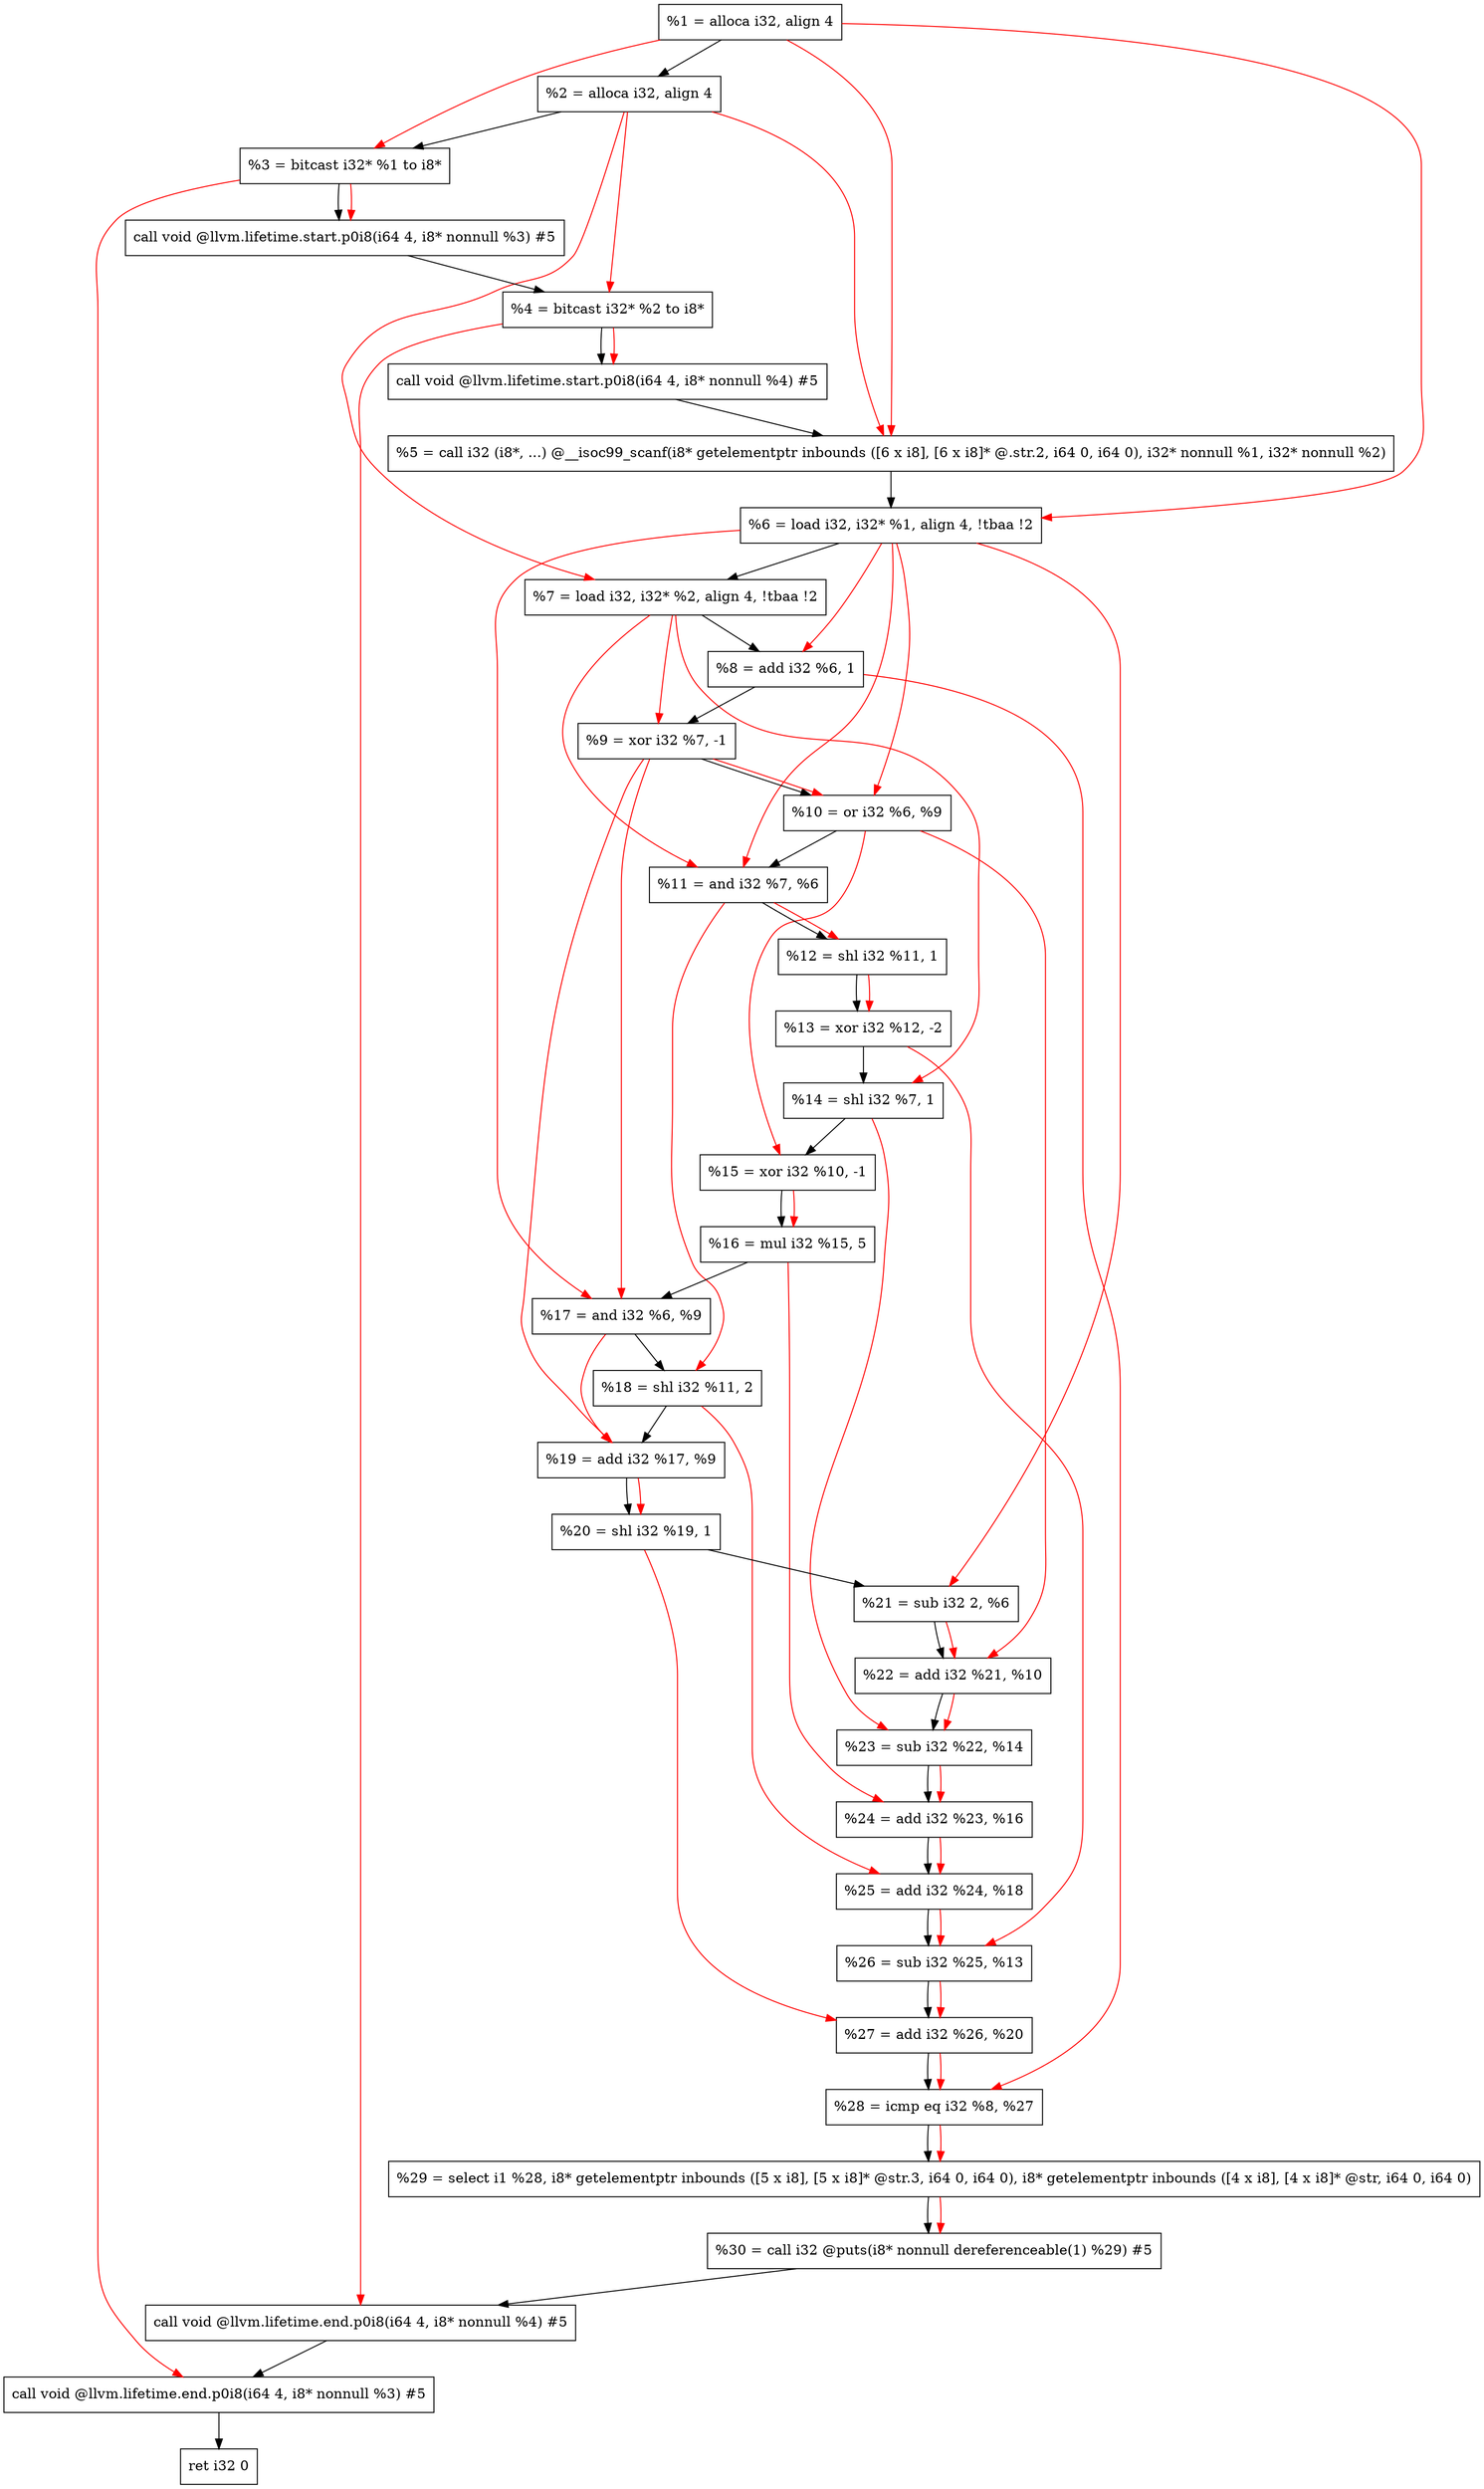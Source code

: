 digraph "DFG for'main' function" {
	Node0x15c6b48[shape=record, label="  %1 = alloca i32, align 4"];
	Node0x15c6bc8[shape=record, label="  %2 = alloca i32, align 4"];
	Node0x15c6c58[shape=record, label="  %3 = bitcast i32* %1 to i8*"];
	Node0x15c70b8[shape=record, label="  call void @llvm.lifetime.start.p0i8(i64 4, i8* nonnull %3) #5"];
	Node0x15c7198[shape=record, label="  %4 = bitcast i32* %2 to i8*"];
	Node0x15c72b8[shape=record, label="  call void @llvm.lifetime.start.p0i8(i64 4, i8* nonnull %4) #5"];
	Node0x15c74f0[shape=record, label="  %5 = call i32 (i8*, ...) @__isoc99_scanf(i8* getelementptr inbounds ([6 x i8], [6 x i8]* @.str.2, i64 0, i64 0), i32* nonnull %1, i32* nonnull %2)"];
	Node0x15c75a8[shape=record, label="  %6 = load i32, i32* %1, align 4, !tbaa !2"];
	Node0x15c8518[shape=record, label="  %7 = load i32, i32* %2, align 4, !tbaa !2"];
	Node0x15c8ba0[shape=record, label="  %8 = add i32 %6, 1"];
	Node0x15c8c10[shape=record, label="  %9 = xor i32 %7, -1"];
	Node0x15c8c80[shape=record, label="  %10 = or i32 %6, %9"];
	Node0x15c8cf0[shape=record, label="  %11 = and i32 %7, %6"];
	Node0x15c8d60[shape=record, label="  %12 = shl i32 %11, 1"];
	Node0x15c8dd0[shape=record, label="  %13 = xor i32 %12, -2"];
	Node0x15c8e40[shape=record, label="  %14 = shl i32 %7, 1"];
	Node0x15c8eb0[shape=record, label="  %15 = xor i32 %10, -1"];
	Node0x15c8f20[shape=record, label="  %16 = mul i32 %15, 5"];
	Node0x15c8f90[shape=record, label="  %17 = and i32 %6, %9"];
	Node0x15c9000[shape=record, label="  %18 = shl i32 %11, 2"];
	Node0x15c9070[shape=record, label="  %19 = add i32 %17, %9"];
	Node0x15c90e0[shape=record, label="  %20 = shl i32 %19, 1"];
	Node0x15c9150[shape=record, label="  %21 = sub i32 2, %6"];
	Node0x15c91c0[shape=record, label="  %22 = add i32 %21, %10"];
	Node0x15c9230[shape=record, label="  %23 = sub i32 %22, %14"];
	Node0x15c92a0[shape=record, label="  %24 = add i32 %23, %16"];
	Node0x15c9310[shape=record, label="  %25 = add i32 %24, %18"];
	Node0x15c9380[shape=record, label="  %26 = sub i32 %25, %13"];
	Node0x15c93f0[shape=record, label="  %27 = add i32 %26, %20"];
	Node0x15c9460[shape=record, label="  %28 = icmp eq i32 %8, %27"];
	Node0x15679d8[shape=record, label="  %29 = select i1 %28, i8* getelementptr inbounds ([5 x i8], [5 x i8]* @str.3, i64 0, i64 0), i8* getelementptr inbounds ([4 x i8], [4 x i8]* @str, i64 0, i64 0)"];
	Node0x15c94f0[shape=record, label="  %30 = call i32 @puts(i8* nonnull dereferenceable(1) %29) #5"];
	Node0x15c9748[shape=record, label="  call void @llvm.lifetime.end.p0i8(i64 4, i8* nonnull %4) #5"];
	Node0x15c98a8[shape=record, label="  call void @llvm.lifetime.end.p0i8(i64 4, i8* nonnull %3) #5"];
	Node0x15c9968[shape=record, label="  ret i32 0"];
	Node0x15c6b48 -> Node0x15c6bc8;
	Node0x15c6bc8 -> Node0x15c6c58;
	Node0x15c6c58 -> Node0x15c70b8;
	Node0x15c70b8 -> Node0x15c7198;
	Node0x15c7198 -> Node0x15c72b8;
	Node0x15c72b8 -> Node0x15c74f0;
	Node0x15c74f0 -> Node0x15c75a8;
	Node0x15c75a8 -> Node0x15c8518;
	Node0x15c8518 -> Node0x15c8ba0;
	Node0x15c8ba0 -> Node0x15c8c10;
	Node0x15c8c10 -> Node0x15c8c80;
	Node0x15c8c80 -> Node0x15c8cf0;
	Node0x15c8cf0 -> Node0x15c8d60;
	Node0x15c8d60 -> Node0x15c8dd0;
	Node0x15c8dd0 -> Node0x15c8e40;
	Node0x15c8e40 -> Node0x15c8eb0;
	Node0x15c8eb0 -> Node0x15c8f20;
	Node0x15c8f20 -> Node0x15c8f90;
	Node0x15c8f90 -> Node0x15c9000;
	Node0x15c9000 -> Node0x15c9070;
	Node0x15c9070 -> Node0x15c90e0;
	Node0x15c90e0 -> Node0x15c9150;
	Node0x15c9150 -> Node0x15c91c0;
	Node0x15c91c0 -> Node0x15c9230;
	Node0x15c9230 -> Node0x15c92a0;
	Node0x15c92a0 -> Node0x15c9310;
	Node0x15c9310 -> Node0x15c9380;
	Node0x15c9380 -> Node0x15c93f0;
	Node0x15c93f0 -> Node0x15c9460;
	Node0x15c9460 -> Node0x15679d8;
	Node0x15679d8 -> Node0x15c94f0;
	Node0x15c94f0 -> Node0x15c9748;
	Node0x15c9748 -> Node0x15c98a8;
	Node0x15c98a8 -> Node0x15c9968;
edge [color=red]
	Node0x15c6b48 -> Node0x15c6c58;
	Node0x15c6c58 -> Node0x15c70b8;
	Node0x15c6bc8 -> Node0x15c7198;
	Node0x15c7198 -> Node0x15c72b8;
	Node0x15c6b48 -> Node0x15c74f0;
	Node0x15c6bc8 -> Node0x15c74f0;
	Node0x15c6b48 -> Node0x15c75a8;
	Node0x15c6bc8 -> Node0x15c8518;
	Node0x15c75a8 -> Node0x15c8ba0;
	Node0x15c8518 -> Node0x15c8c10;
	Node0x15c75a8 -> Node0x15c8c80;
	Node0x15c8c10 -> Node0x15c8c80;
	Node0x15c8518 -> Node0x15c8cf0;
	Node0x15c75a8 -> Node0x15c8cf0;
	Node0x15c8cf0 -> Node0x15c8d60;
	Node0x15c8d60 -> Node0x15c8dd0;
	Node0x15c8518 -> Node0x15c8e40;
	Node0x15c8c80 -> Node0x15c8eb0;
	Node0x15c8eb0 -> Node0x15c8f20;
	Node0x15c75a8 -> Node0x15c8f90;
	Node0x15c8c10 -> Node0x15c8f90;
	Node0x15c8cf0 -> Node0x15c9000;
	Node0x15c8f90 -> Node0x15c9070;
	Node0x15c8c10 -> Node0x15c9070;
	Node0x15c9070 -> Node0x15c90e0;
	Node0x15c75a8 -> Node0x15c9150;
	Node0x15c9150 -> Node0x15c91c0;
	Node0x15c8c80 -> Node0x15c91c0;
	Node0x15c91c0 -> Node0x15c9230;
	Node0x15c8e40 -> Node0x15c9230;
	Node0x15c9230 -> Node0x15c92a0;
	Node0x15c8f20 -> Node0x15c92a0;
	Node0x15c92a0 -> Node0x15c9310;
	Node0x15c9000 -> Node0x15c9310;
	Node0x15c9310 -> Node0x15c9380;
	Node0x15c8dd0 -> Node0x15c9380;
	Node0x15c9380 -> Node0x15c93f0;
	Node0x15c90e0 -> Node0x15c93f0;
	Node0x15c8ba0 -> Node0x15c9460;
	Node0x15c93f0 -> Node0x15c9460;
	Node0x15c9460 -> Node0x15679d8;
	Node0x15679d8 -> Node0x15c94f0;
	Node0x15c7198 -> Node0x15c9748;
	Node0x15c6c58 -> Node0x15c98a8;
}
